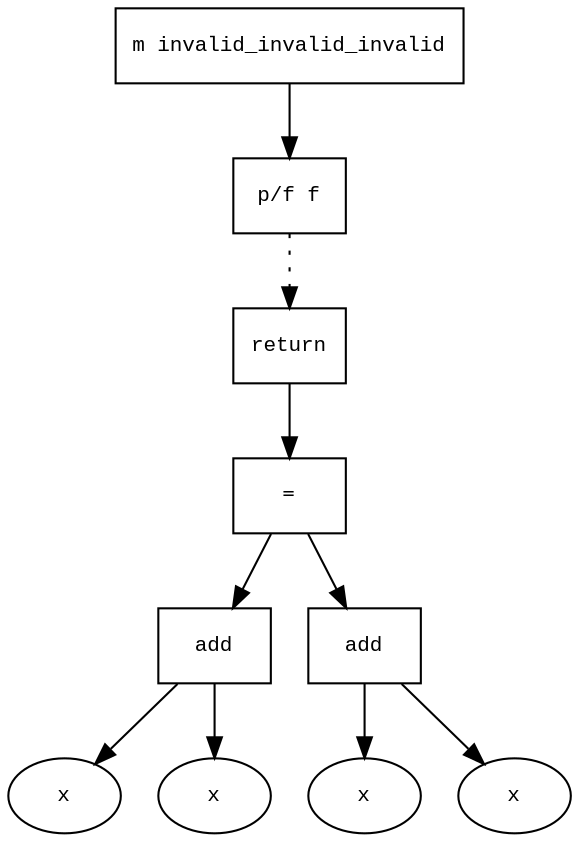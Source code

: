 digraph AST {
  graph [fontname="Times New Roman",fontsize=10];
  node  [fontname="Courier New",fontsize=10];
  edge  [fontname="Times New Roman",fontsize=10];

  node0 [label="m invalid_invalid_invalid",shape=box];
  node3 [label="p/f f",shape=box];
  node11 [label="return",shape=box];
  node10 [label="=",shape=box];
  node6 [label="add",shape=box];
  node4 [label="x",shape=ellipse];
  node6->node4;
  node5 [label="x",shape=ellipse];
  node6->node5;
  node10->node6;
  node9 [label="add",shape=box];
  node7 [label="x",shape=ellipse];
  node9->node7;
  node8 [label="x",shape=ellipse];
  node9->node8;
  node10->node9;
  node11->node10;
  node3 -> node11 [style=dotted];
  node0 -> node3;
}
